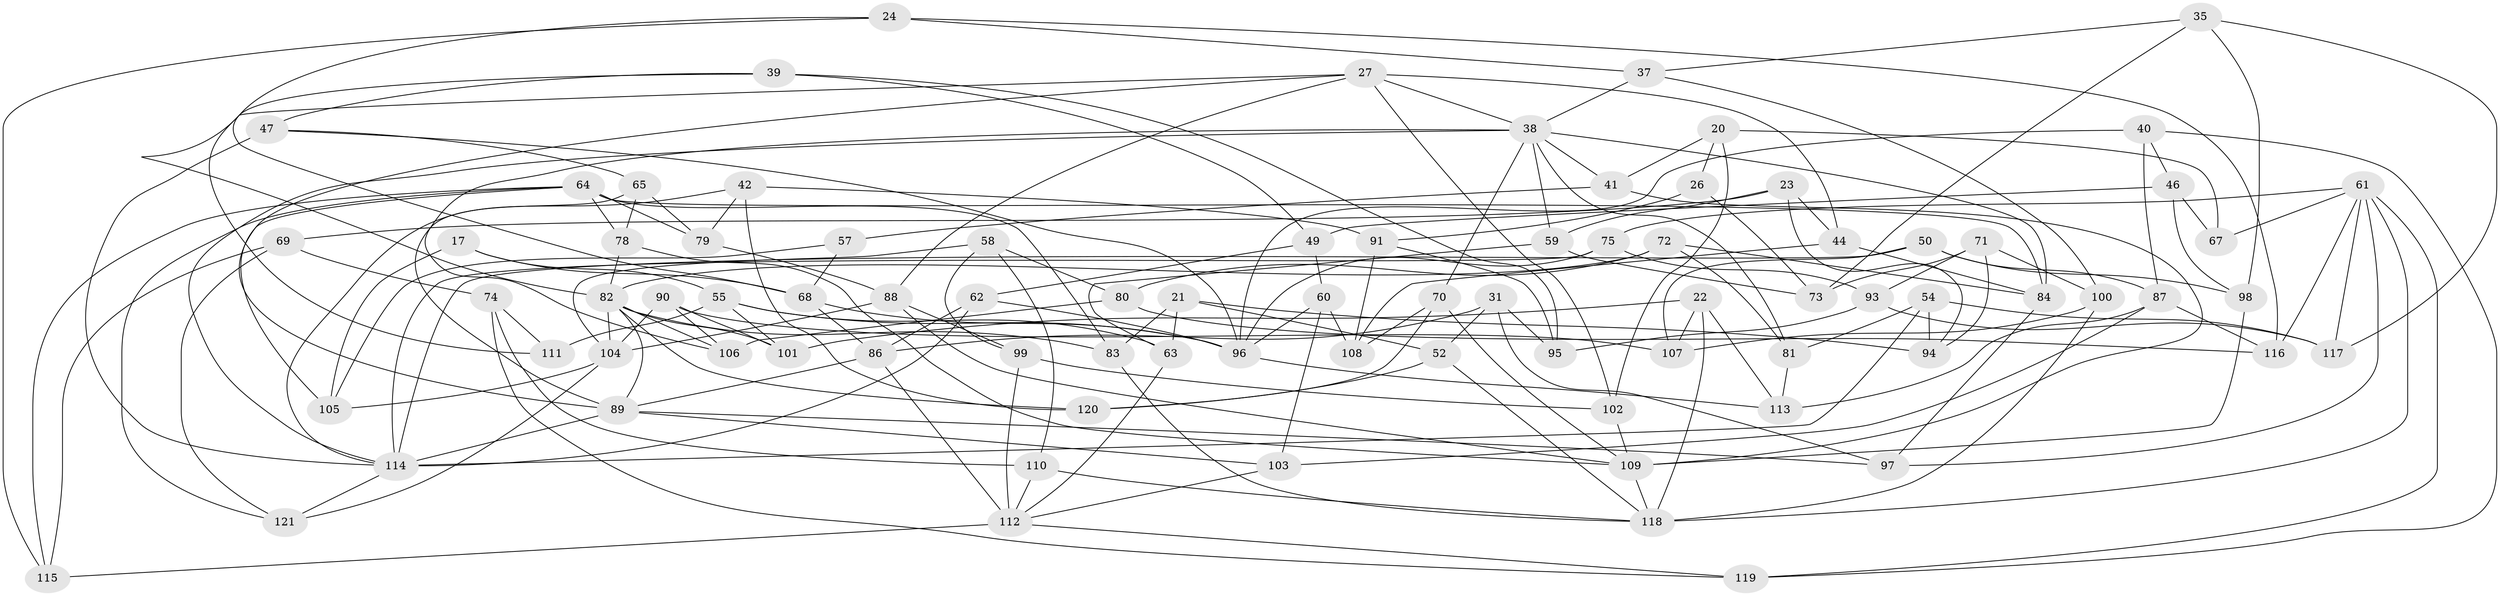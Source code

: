 // original degree distribution, {4: 1.0}
// Generated by graph-tools (version 1.1) at 2025/04/03/04/25 22:04:07]
// undirected, 84 vertices, 189 edges
graph export_dot {
graph [start="1"]
  node [color=gray90,style=filled];
  17;
  20 [super="+9"];
  21;
  22;
  23;
  24;
  26;
  27 [super="+16"];
  31;
  35;
  37;
  38 [super="+32"];
  39;
  40;
  41 [super="+18"];
  42;
  44;
  46;
  47;
  49;
  50;
  52;
  54;
  55 [super="+43"];
  57;
  58;
  59;
  60;
  61 [super="+28"];
  62;
  63;
  64 [super="+1+53"];
  65;
  67;
  68 [super="+12"];
  69;
  70;
  71;
  72;
  73;
  74;
  75;
  78;
  79;
  80;
  81;
  82 [super="+48"];
  83;
  84 [super="+77"];
  86 [super="+56"];
  87 [super="+85"];
  88 [super="+66"];
  89 [super="+6+36+7"];
  90;
  91;
  93;
  94;
  95;
  96 [super="+5+51"];
  97;
  98;
  99;
  100;
  101;
  102;
  103 [super="+29"];
  104 [super="+4+45"];
  105;
  106;
  107;
  108;
  109 [super="+33"];
  110;
  111;
  112 [super="+3+30"];
  113;
  114 [super="+11+14+92"];
  115;
  116;
  117;
  118 [super="+25"];
  119;
  120;
  121;
  17 -- 105;
  17 -- 68 [weight=2];
  17 -- 55;
  20 -- 67 [weight=2];
  20 -- 26 [weight=2];
  20 -- 41;
  20 -- 102;
  21 -- 83;
  21 -- 94;
  21 -- 52;
  21 -- 63;
  22 -- 113;
  22 -- 101;
  22 -- 107;
  22 -- 118;
  23 -- 94;
  23 -- 69;
  23 -- 59;
  23 -- 44;
  24 -- 116;
  24 -- 37;
  24 -- 68;
  24 -- 115;
  26 -- 91;
  26 -- 73;
  27 -- 88;
  27 -- 102;
  27 -- 89;
  27 -- 44;
  27 -- 38;
  27 -- 111;
  31 -- 95;
  31 -- 52;
  31 -- 97;
  31 -- 86;
  35 -- 98;
  35 -- 37;
  35 -- 117;
  35 -- 73;
  37 -- 100;
  37 -- 38;
  38 -- 114 [weight=2];
  38 -- 84;
  38 -- 70;
  38 -- 41;
  38 -- 106;
  38 -- 81;
  38 -- 59;
  39 -- 82;
  39 -- 47;
  39 -- 95;
  39 -- 49;
  40 -- 46;
  40 -- 119;
  40 -- 87;
  40 -- 96;
  41 -- 57 [weight=2];
  41 -- 109 [weight=2];
  42 -- 120;
  42 -- 114;
  42 -- 79;
  42 -- 91;
  44 -- 108;
  44 -- 84;
  46 -- 67;
  46 -- 49;
  46 -- 98;
  47 -- 65;
  47 -- 96;
  47 -- 114;
  49 -- 62;
  49 -- 60;
  50 -- 98;
  50 -- 107;
  50 -- 87;
  50 -- 114;
  52 -- 120;
  52 -- 118;
  54 -- 81;
  54 -- 117;
  54 -- 94;
  54 -- 114;
  55 -- 101;
  55 -- 96;
  55 -- 111 [weight=2];
  55 -- 63;
  57 -- 105;
  57 -- 68;
  58 -- 80;
  58 -- 99;
  58 -- 110;
  58 -- 104;
  59 -- 73;
  59 -- 63;
  60 -- 108;
  60 -- 96;
  60 -- 103;
  61 -- 75;
  61 -- 118 [weight=2];
  61 -- 116;
  61 -- 97;
  61 -- 67;
  61 -- 117;
  61 -- 119;
  62 -- 114;
  62 -- 86;
  62 -- 96;
  63 -- 112;
  64 -- 121;
  64 -- 115;
  64 -- 84 [weight=2];
  64 -- 78;
  64 -- 79;
  64 -- 105;
  64 -- 83;
  65 -- 79;
  65 -- 78;
  65 -- 89;
  68 -- 86;
  68 -- 96;
  69 -- 115;
  69 -- 121;
  69 -- 74;
  70 -- 108;
  70 -- 120;
  70 -- 109;
  71 -- 73;
  71 -- 93;
  71 -- 100;
  71 -- 94;
  72 -- 80;
  72 -- 84;
  72 -- 81;
  72 -- 82;
  74 -- 110;
  74 -- 111;
  74 -- 119;
  75 -- 93;
  75 -- 96;
  75 -- 114;
  78 -- 109;
  78 -- 82;
  79 -- 88;
  80 -- 116;
  80 -- 106;
  81 -- 113;
  82 -- 106;
  82 -- 104 [weight=2];
  82 -- 101;
  82 -- 83;
  82 -- 120;
  82 -- 89;
  83 -- 118;
  84 -- 97;
  86 -- 112 [weight=2];
  86 -- 89;
  87 -- 113;
  87 -- 116;
  87 -- 103 [weight=2];
  88 -- 104 [weight=2];
  88 -- 99;
  88 -- 109;
  89 -- 97;
  89 -- 103 [weight=2];
  89 -- 114 [weight=3];
  90 -- 104;
  90 -- 107;
  90 -- 101;
  90 -- 106;
  91 -- 108;
  91 -- 95;
  93 -- 117;
  93 -- 95;
  96 -- 113;
  98 -- 109;
  99 -- 112;
  99 -- 102;
  100 -- 107;
  100 -- 118;
  102 -- 109;
  103 -- 112;
  104 -- 121;
  104 -- 105;
  109 -- 118;
  110 -- 118;
  110 -- 112;
  112 -- 115;
  112 -- 119;
  114 -- 121;
}

